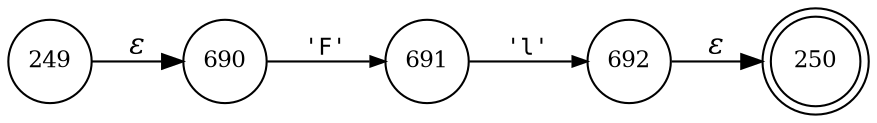 digraph ATN {
rankdir=LR;
s250[fontsize=11, label="250", shape=doublecircle, fixedsize=true, width=.6];
s690[fontsize=11,label="690", shape=circle, fixedsize=true, width=.55, peripheries=1];
s691[fontsize=11,label="691", shape=circle, fixedsize=true, width=.55, peripheries=1];
s692[fontsize=11,label="692", shape=circle, fixedsize=true, width=.55, peripheries=1];
s249[fontsize=11,label="249", shape=circle, fixedsize=true, width=.55, peripheries=1];
s249 -> s690 [fontname="Times-Italic", label="&epsilon;"];
s690 -> s691 [fontsize=11, fontname="Courier", arrowsize=.7, label = "'F'", arrowhead = normal];
s691 -> s692 [fontsize=11, fontname="Courier", arrowsize=.7, label = "'l'", arrowhead = normal];
s692 -> s250 [fontname="Times-Italic", label="&epsilon;"];
}